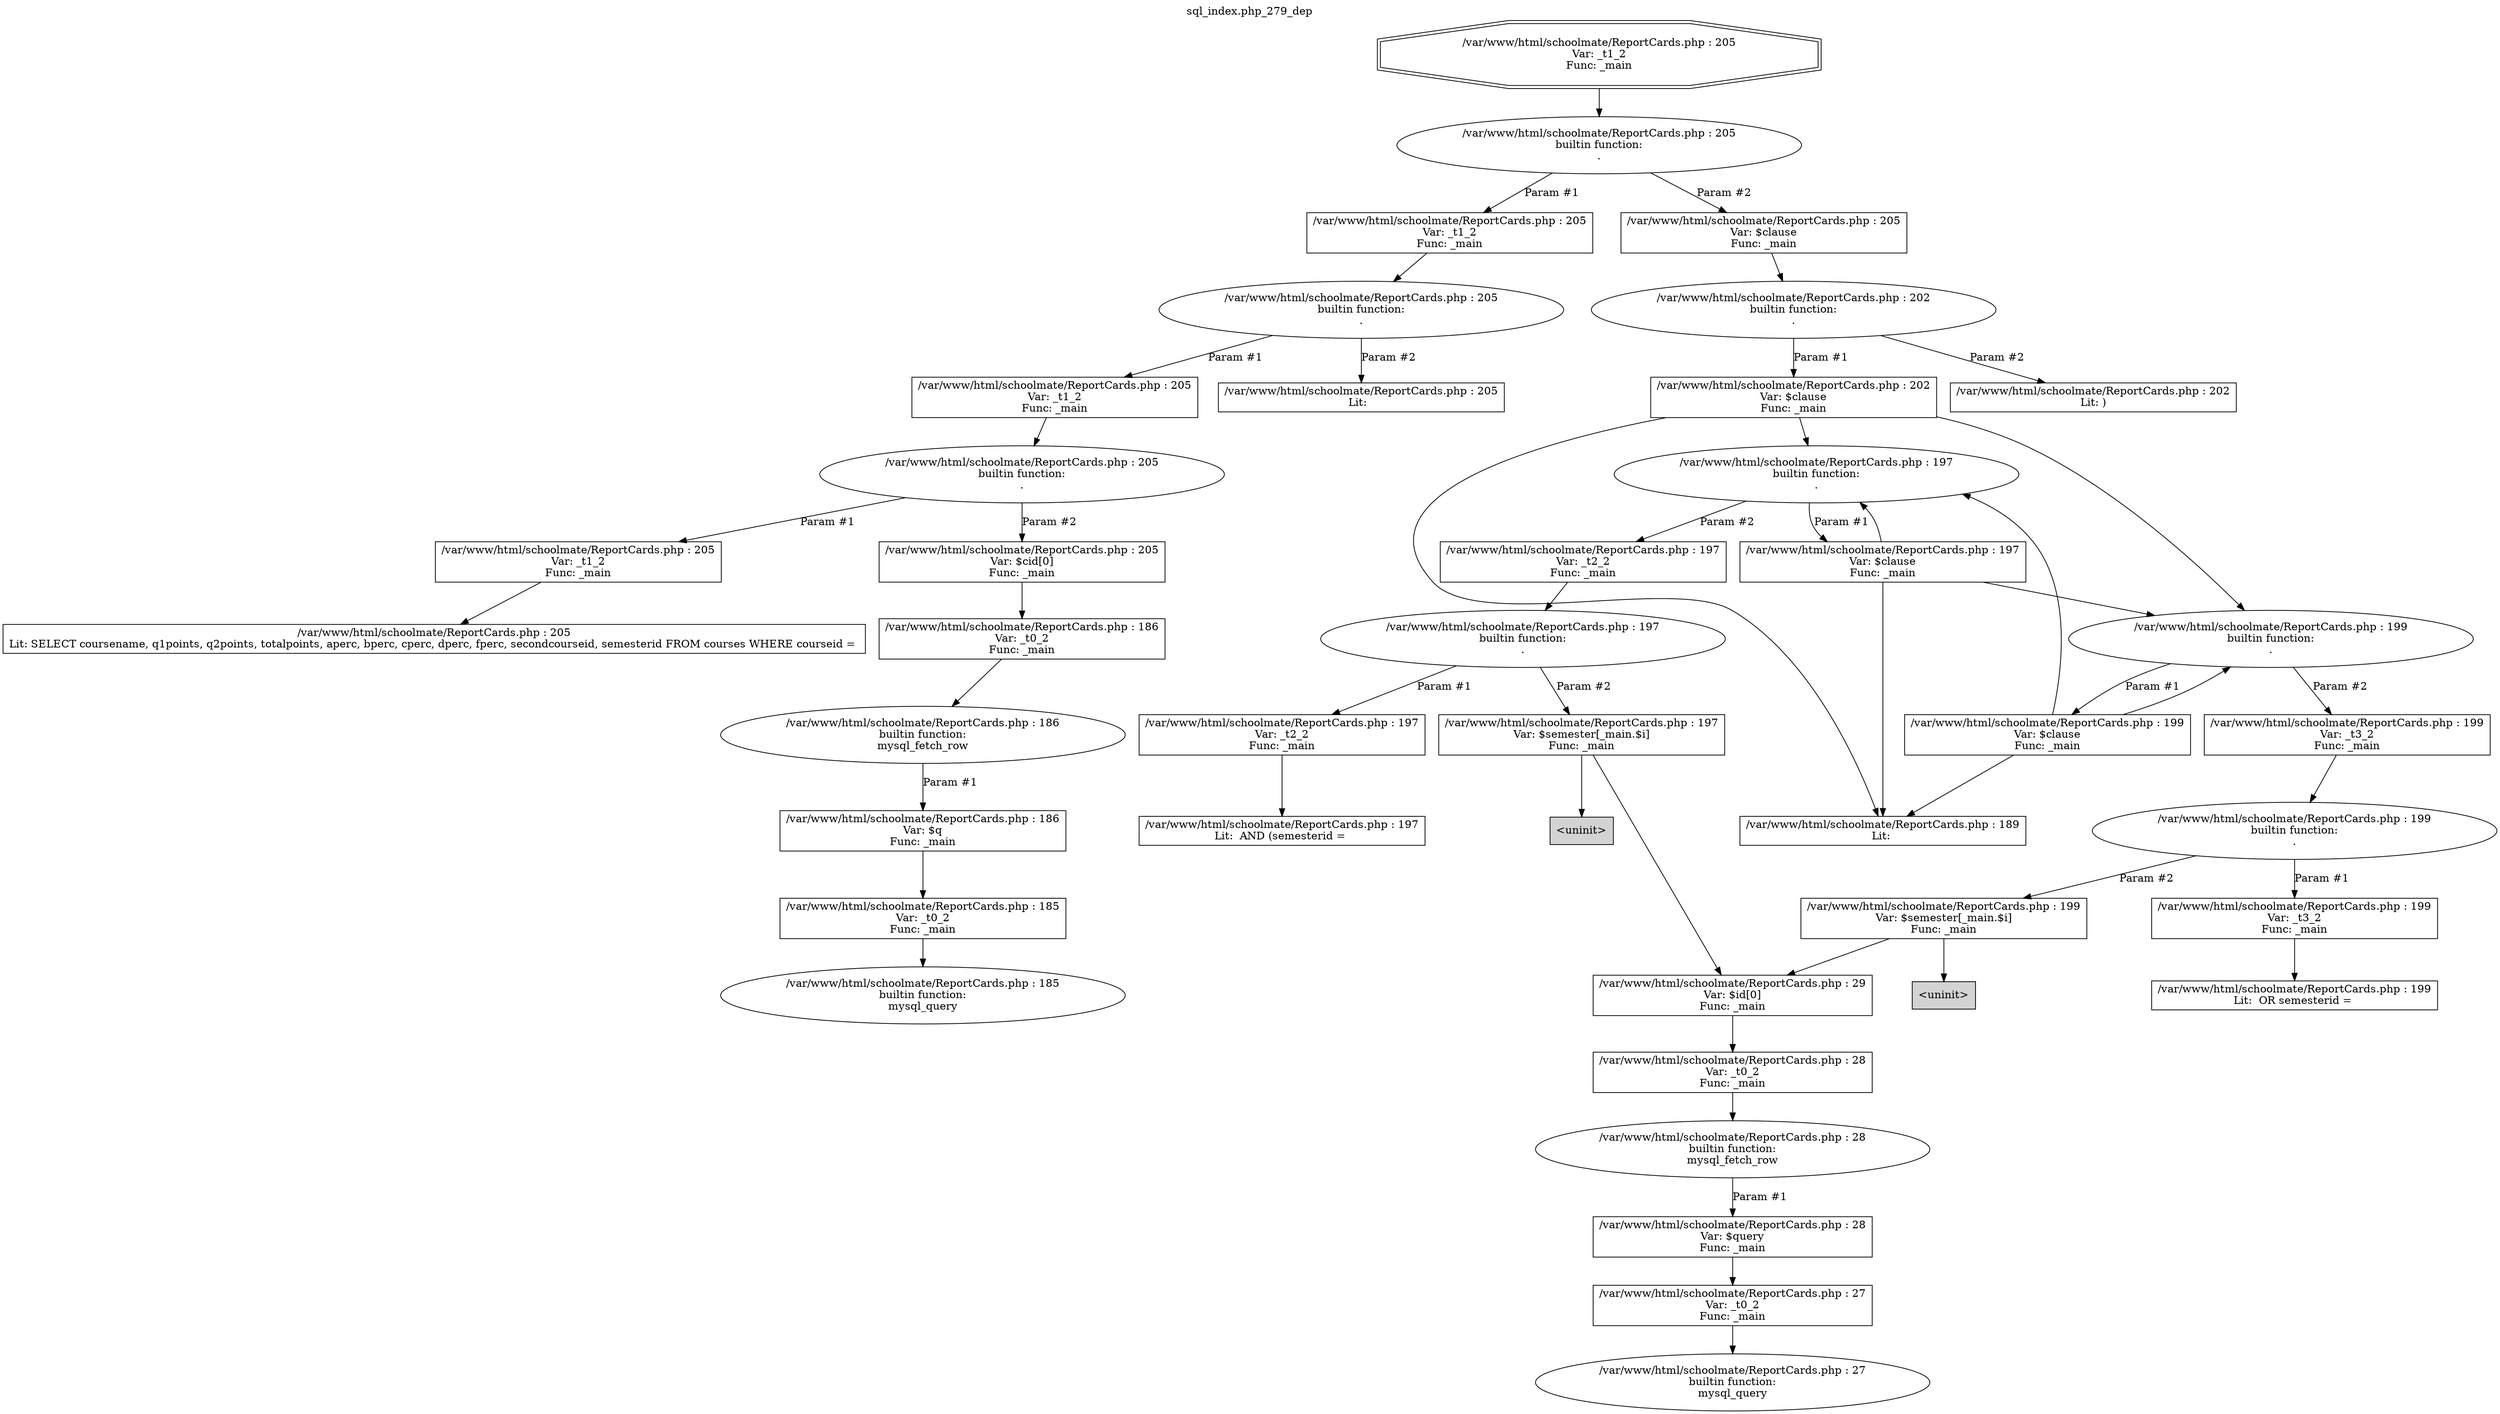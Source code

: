 digraph cfg {
  label="sql_index.php_279_dep";
  labelloc=t;
  n1 [shape=doubleoctagon, label="/var/www/html/schoolmate/ReportCards.php : 205\nVar: _t1_2\nFunc: _main\n"];
  n2 [shape=ellipse, label="/var/www/html/schoolmate/ReportCards.php : 205\nbuiltin function:\n.\n"];
  n3 [shape=box, label="/var/www/html/schoolmate/ReportCards.php : 205\nVar: _t1_2\nFunc: _main\n"];
  n4 [shape=ellipse, label="/var/www/html/schoolmate/ReportCards.php : 205\nbuiltin function:\n.\n"];
  n5 [shape=box, label="/var/www/html/schoolmate/ReportCards.php : 205\nVar: _t1_2\nFunc: _main\n"];
  n6 [shape=ellipse, label="/var/www/html/schoolmate/ReportCards.php : 205\nbuiltin function:\n.\n"];
  n7 [shape=box, label="/var/www/html/schoolmate/ReportCards.php : 205\nVar: _t1_2\nFunc: _main\n"];
  n8 [shape=box, label="/var/www/html/schoolmate/ReportCards.php : 205\nLit: SELECT coursename, q1points, q2points, totalpoints, aperc, bperc, cperc, dperc, fperc, secondcourseid, semesterid FROM courses WHERE courseid = \n"];
  n9 [shape=box, label="/var/www/html/schoolmate/ReportCards.php : 205\nVar: $cid[0]\nFunc: _main\n"];
  n10 [shape=box, label="/var/www/html/schoolmate/ReportCards.php : 186\nVar: _t0_2\nFunc: _main\n"];
  n11 [shape=ellipse, label="/var/www/html/schoolmate/ReportCards.php : 186\nbuiltin function:\nmysql_fetch_row\n"];
  n12 [shape=box, label="/var/www/html/schoolmate/ReportCards.php : 186\nVar: $q\nFunc: _main\n"];
  n13 [shape=box, label="/var/www/html/schoolmate/ReportCards.php : 185\nVar: _t0_2\nFunc: _main\n"];
  n14 [shape=ellipse, label="/var/www/html/schoolmate/ReportCards.php : 185\nbuiltin function:\nmysql_query\n"];
  n15 [shape=box, label="/var/www/html/schoolmate/ReportCards.php : 205\nLit:  \n"];
  n16 [shape=box, label="/var/www/html/schoolmate/ReportCards.php : 205\nVar: $clause\nFunc: _main\n"];
  n17 [shape=ellipse, label="/var/www/html/schoolmate/ReportCards.php : 202\nbuiltin function:\n.\n"];
  n18 [shape=box, label="/var/www/html/schoolmate/ReportCards.php : 202\nVar: $clause\nFunc: _main\n"];
  n19 [shape=box, label="/var/www/html/schoolmate/ReportCards.php : 189\nLit: \n"];
  n20 [shape=ellipse, label="/var/www/html/schoolmate/ReportCards.php : 197\nbuiltin function:\n.\n"];
  n21 [shape=box, label="/var/www/html/schoolmate/ReportCards.php : 197\nVar: $clause\nFunc: _main\n"];
  n22 [shape=ellipse, label="/var/www/html/schoolmate/ReportCards.php : 199\nbuiltin function:\n.\n"];
  n23 [shape=box, label="/var/www/html/schoolmate/ReportCards.php : 199\nVar: $clause\nFunc: _main\n"];
  n24 [shape=box, label="/var/www/html/schoolmate/ReportCards.php : 199\nVar: _t3_2\nFunc: _main\n"];
  n25 [shape=ellipse, label="/var/www/html/schoolmate/ReportCards.php : 199\nbuiltin function:\n.\n"];
  n26 [shape=box, label="/var/www/html/schoolmate/ReportCards.php : 199\nVar: _t3_2\nFunc: _main\n"];
  n27 [shape=box, label="/var/www/html/schoolmate/ReportCards.php : 199\nLit:  OR semesterid = \n"];
  n28 [shape=box, label="/var/www/html/schoolmate/ReportCards.php : 199\nVar: $semester[_main.$i]\nFunc: _main\n"];
  n29 [shape=box, label="/var/www/html/schoolmate/ReportCards.php : 29\nVar: $id[0]\nFunc: _main\n"];
  n30 [shape=box, label="/var/www/html/schoolmate/ReportCards.php : 28\nVar: _t0_2\nFunc: _main\n"];
  n31 [shape=ellipse, label="/var/www/html/schoolmate/ReportCards.php : 28\nbuiltin function:\nmysql_fetch_row\n"];
  n32 [shape=box, label="/var/www/html/schoolmate/ReportCards.php : 28\nVar: $query\nFunc: _main\n"];
  n33 [shape=box, label="/var/www/html/schoolmate/ReportCards.php : 27\nVar: _t0_2\nFunc: _main\n"];
  n34 [shape=ellipse, label="/var/www/html/schoolmate/ReportCards.php : 27\nbuiltin function:\nmysql_query\n"];
  n35 [shape=box, label="<uninit>",style=filled];
  n36 [shape=box, label="/var/www/html/schoolmate/ReportCards.php : 197\nVar: _t2_2\nFunc: _main\n"];
  n37 [shape=ellipse, label="/var/www/html/schoolmate/ReportCards.php : 197\nbuiltin function:\n.\n"];
  n38 [shape=box, label="/var/www/html/schoolmate/ReportCards.php : 197\nVar: _t2_2\nFunc: _main\n"];
  n39 [shape=box, label="/var/www/html/schoolmate/ReportCards.php : 197\nLit:  AND (semesterid = \n"];
  n40 [shape=box, label="/var/www/html/schoolmate/ReportCards.php : 197\nVar: $semester[_main.$i]\nFunc: _main\n"];
  n41 [shape=box, label="<uninit>",style=filled];
  n42 [shape=box, label="/var/www/html/schoolmate/ReportCards.php : 202\nLit: )\n"];
  n1 -> n2;
  n3 -> n4;
  n5 -> n6;
  n7 -> n8;
  n6 -> n7[label="Param #1"];
  n6 -> n9[label="Param #2"];
  n10 -> n11;
  n13 -> n14;
  n12 -> n13;
  n11 -> n12[label="Param #1"];
  n9 -> n10;
  n4 -> n5[label="Param #1"];
  n4 -> n15[label="Param #2"];
  n2 -> n3[label="Param #1"];
  n2 -> n16[label="Param #2"];
  n16 -> n17;
  n18 -> n19;
  n18 -> n20;
  n18 -> n22;
  n21 -> n19;
  n21 -> n20;
  n21 -> n22;
  n23 -> n19;
  n23 -> n20;
  n23 -> n22;
  n22 -> n23[label="Param #1"];
  n22 -> n24[label="Param #2"];
  n24 -> n25;
  n26 -> n27;
  n25 -> n26[label="Param #1"];
  n25 -> n28[label="Param #2"];
  n30 -> n31;
  n33 -> n34;
  n32 -> n33;
  n31 -> n32[label="Param #1"];
  n29 -> n30;
  n28 -> n29;
  n28 -> n35;
  n20 -> n21[label="Param #1"];
  n20 -> n36[label="Param #2"];
  n36 -> n37;
  n38 -> n39;
  n37 -> n38[label="Param #1"];
  n37 -> n40[label="Param #2"];
  n40 -> n29;
  n40 -> n41;
  n17 -> n18[label="Param #1"];
  n17 -> n42[label="Param #2"];
}
